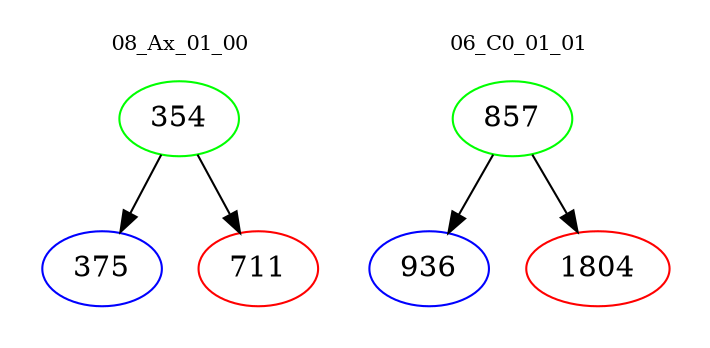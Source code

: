 digraph{
subgraph cluster_0 {
color = white
label = "08_Ax_01_00";
fontsize=10;
T0_354 [label="354", color="green"]
T0_354 -> T0_375 [color="black"]
T0_375 [label="375", color="blue"]
T0_354 -> T0_711 [color="black"]
T0_711 [label="711", color="red"]
}
subgraph cluster_1 {
color = white
label = "06_C0_01_01";
fontsize=10;
T1_857 [label="857", color="green"]
T1_857 -> T1_936 [color="black"]
T1_936 [label="936", color="blue"]
T1_857 -> T1_1804 [color="black"]
T1_1804 [label="1804", color="red"]
}
}
